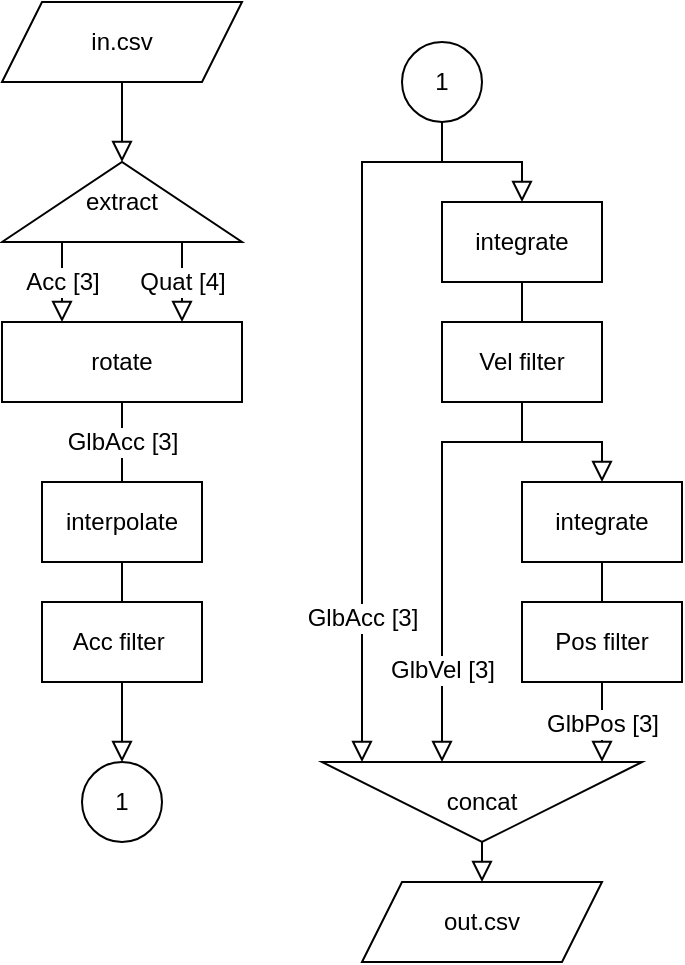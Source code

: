 <mxfile version="17.2.4" type="github">
  <diagram id="C5RBs43oDa-KdzZeNtuy" name="Page-1">
    <mxGraphModel dx="655" dy="483" grid="1" gridSize="10" guides="1" tooltips="1" connect="1" arrows="1" fold="1" page="1" pageScale="1" pageWidth="827" pageHeight="1169" math="0" shadow="0">
      <root>
        <mxCell id="WIyWlLk6GJQsqaUBKTNV-0" />
        <mxCell id="WIyWlLk6GJQsqaUBKTNV-1" parent="WIyWlLk6GJQsqaUBKTNV-0" />
        <mxCell id="WIyWlLk6GJQsqaUBKTNV-2" value="Acc [3]" style="rounded=0;html=1;jettySize=auto;orthogonalLoop=1;fontSize=12;endArrow=block;endFill=0;endSize=8;strokeWidth=1;shadow=0;labelBackgroundColor=default;edgeStyle=orthogonalEdgeStyle;exitX=0;exitY=0.25;exitDx=0;exitDy=0;entryX=0.25;entryY=0;entryDx=0;entryDy=0;" parent="WIyWlLk6GJQsqaUBKTNV-1" source="1ziSc8JjKAgWgZRkjLOo-1" target="TaxYCBOCnqEkSOiOwnqh-9" edge="1">
          <mxGeometry relative="1" as="geometry">
            <mxPoint x="450" y="110" as="sourcePoint" />
            <mxPoint x="280" y="220" as="targetPoint" />
            <Array as="points" />
          </mxGeometry>
        </mxCell>
        <mxCell id="TaxYCBOCnqEkSOiOwnqh-1" value="Quat [4]" style="edgeStyle=orthogonalEdgeStyle;rounded=0;orthogonalLoop=1;jettySize=auto;html=1;exitX=0;exitY=0.75;exitDx=0;exitDy=0;labelBackgroundColor=default;endArrow=block;endFill=0;endSize=8;strokeWidth=1;shadow=0;fontSize=12;entryX=0.75;entryY=0;entryDx=0;entryDy=0;" parent="WIyWlLk6GJQsqaUBKTNV-1" source="1ziSc8JjKAgWgZRkjLOo-1" edge="1" target="TaxYCBOCnqEkSOiOwnqh-9">
          <mxGeometry relative="1" as="geometry">
            <mxPoint x="370" y="240" as="targetPoint" />
            <mxPoint as="offset" />
          </mxGeometry>
        </mxCell>
        <mxCell id="1ziSc8JjKAgWgZRkjLOo-0" value="in.csv" style="shape=parallelogram;perimeter=parallelogramPerimeter;whiteSpace=wrap;html=1;fixedSize=1;fontSize=12;" parent="WIyWlLk6GJQsqaUBKTNV-1" vertex="1">
          <mxGeometry x="280" y="80" width="120" height="40" as="geometry" />
        </mxCell>
        <mxCell id="1ziSc8JjKAgWgZRkjLOo-1" value="extract" style="triangle;whiteSpace=wrap;html=1;rotation=0;horizontal=1;verticalAlign=middle;direction=north;fontSize=12;" parent="WIyWlLk6GJQsqaUBKTNV-1" vertex="1">
          <mxGeometry x="280" y="160" width="120" height="40" as="geometry" />
        </mxCell>
        <mxCell id="TaxYCBOCnqEkSOiOwnqh-7" value="" style="endArrow=block;html=1;rounded=0;shadow=0;labelBackgroundColor=default;fontFamily=Helvetica;fontSize=12;fontColor=default;endSize=8;strokeColor=default;strokeWidth=1;shape=connector;endFill=0;" parent="WIyWlLk6GJQsqaUBKTNV-1" source="1ziSc8JjKAgWgZRkjLOo-0" target="1ziSc8JjKAgWgZRkjLOo-1" edge="1">
          <mxGeometry width="50" height="50" relative="1" as="geometry">
            <mxPoint x="390" y="200" as="sourcePoint" />
            <mxPoint x="440" y="150" as="targetPoint" />
          </mxGeometry>
        </mxCell>
        <mxCell id="TaxYCBOCnqEkSOiOwnqh-9" value="rotate" style="whiteSpace=wrap;html=1;fontFamily=Helvetica;fontSize=12;fontColor=default;" parent="WIyWlLk6GJQsqaUBKTNV-1" vertex="1">
          <mxGeometry x="280" y="240" width="120" height="40" as="geometry" />
        </mxCell>
        <mxCell id="TaxYCBOCnqEkSOiOwnqh-10" value="GlbAcc [3]" style="endArrow=none;html=1;rounded=0;shadow=0;labelBackgroundColor=default;fontFamily=Helvetica;fontSize=12;fontColor=default;endSize=8;strokeColor=default;strokeWidth=1;shape=connector;endFill=0;" parent="WIyWlLk6GJQsqaUBKTNV-1" source="TaxYCBOCnqEkSOiOwnqh-9" target="TaxYCBOCnqEkSOiOwnqh-11" edge="1">
          <mxGeometry width="50" height="50" relative="1" as="geometry">
            <mxPoint x="430" y="310" as="sourcePoint" />
            <mxPoint x="440" y="310" as="targetPoint" />
          </mxGeometry>
        </mxCell>
        <mxCell id="TaxYCBOCnqEkSOiOwnqh-11" value="interpolate" style="rounded=0;whiteSpace=wrap;html=1;fontFamily=Helvetica;fontSize=12;fontColor=default;" parent="WIyWlLk6GJQsqaUBKTNV-1" vertex="1">
          <mxGeometry x="300" y="320" width="80" height="40" as="geometry" />
        </mxCell>
        <mxCell id="xzDUrT5w21DEfDvtfl02-2" value="" style="endArrow=none;html=1;rounded=0;fontSize=12;shadow=0;endSize=8;strokeWidth=1;endFill=0;" edge="1" parent="WIyWlLk6GJQsqaUBKTNV-1" source="TaxYCBOCnqEkSOiOwnqh-11" target="xzDUrT5w21DEfDvtfl02-3">
          <mxGeometry width="50" height="50" relative="1" as="geometry">
            <mxPoint x="380" y="320" as="sourcePoint" />
            <mxPoint x="410" y="370" as="targetPoint" />
          </mxGeometry>
        </mxCell>
        <mxCell id="xzDUrT5w21DEfDvtfl02-32" value="" style="edgeStyle=orthogonalEdgeStyle;rounded=0;orthogonalLoop=1;jettySize=auto;html=1;fontSize=12;endArrow=block;shadow=0;endSize=8;strokeWidth=1;endFill=0;" edge="1" parent="WIyWlLk6GJQsqaUBKTNV-1" source="xzDUrT5w21DEfDvtfl02-3" target="xzDUrT5w21DEfDvtfl02-31">
          <mxGeometry relative="1" as="geometry" />
        </mxCell>
        <mxCell id="xzDUrT5w21DEfDvtfl02-3" value="Acc filter&amp;nbsp;" style="whiteSpace=wrap;html=1;fontSize=12;" vertex="1" parent="WIyWlLk6GJQsqaUBKTNV-1">
          <mxGeometry x="300" y="380" width="80" height="40" as="geometry" />
        </mxCell>
        <mxCell id="xzDUrT5w21DEfDvtfl02-6" value="" style="endArrow=block;html=1;rounded=0;fontSize=12;shadow=0;endSize=8;strokeWidth=1;endFill=0;edgeStyle=orthogonalEdgeStyle;" edge="1" parent="WIyWlLk6GJQsqaUBKTNV-1" source="xzDUrT5w21DEfDvtfl02-33" target="xzDUrT5w21DEfDvtfl02-7">
          <mxGeometry width="50" height="50" relative="1" as="geometry">
            <mxPoint x="500" y="120" as="sourcePoint" />
            <mxPoint x="240" y="400" as="targetPoint" />
            <Array as="points">
              <mxPoint x="500" y="160" />
              <mxPoint x="540" y="160" />
            </Array>
          </mxGeometry>
        </mxCell>
        <mxCell id="xzDUrT5w21DEfDvtfl02-7" value="integrate" style="whiteSpace=wrap;html=1;fontSize=12;" vertex="1" parent="WIyWlLk6GJQsqaUBKTNV-1">
          <mxGeometry x="500" y="180" width="80" height="40" as="geometry" />
        </mxCell>
        <mxCell id="xzDUrT5w21DEfDvtfl02-9" value="" style="endArrow=block;html=1;rounded=0;fontSize=12;shadow=0;endSize=8;strokeWidth=1;endFill=0;edgeStyle=orthogonalEdgeStyle;" edge="1" parent="WIyWlLk6GJQsqaUBKTNV-1" source="xzDUrT5w21DEfDvtfl02-33">
          <mxGeometry width="50" height="50" relative="1" as="geometry">
            <mxPoint x="500" y="160" as="sourcePoint" />
            <mxPoint x="460" y="460" as="targetPoint" />
            <Array as="points">
              <mxPoint x="500" y="160" />
              <mxPoint x="460" y="160" />
            </Array>
          </mxGeometry>
        </mxCell>
        <mxCell id="xzDUrT5w21DEfDvtfl02-23" value="GlbAcc [3]" style="edgeLabel;html=1;align=center;verticalAlign=middle;resizable=0;points=[];fontSize=12;" vertex="1" connectable="0" parent="xzDUrT5w21DEfDvtfl02-9">
          <mxGeometry x="0.806" y="2" relative="1" as="geometry">
            <mxPoint x="-2" y="-37" as="offset" />
          </mxGeometry>
        </mxCell>
        <mxCell id="xzDUrT5w21DEfDvtfl02-10" value="" style="endArrow=none;html=1;rounded=0;fontSize=12;shadow=0;endSize=8;strokeWidth=1;endFill=0;" edge="1" parent="WIyWlLk6GJQsqaUBKTNV-1" target="xzDUrT5w21DEfDvtfl02-11" source="xzDUrT5w21DEfDvtfl02-7">
          <mxGeometry width="50" height="50" relative="1" as="geometry">
            <mxPoint x="540" y="220" as="sourcePoint" />
            <mxPoint x="610" y="230" as="targetPoint" />
          </mxGeometry>
        </mxCell>
        <mxCell id="xzDUrT5w21DEfDvtfl02-11" value="Vel filter" style="whiteSpace=wrap;html=1;fontSize=12;" vertex="1" parent="WIyWlLk6GJQsqaUBKTNV-1">
          <mxGeometry x="500" y="240" width="80" height="40" as="geometry" />
        </mxCell>
        <mxCell id="xzDUrT5w21DEfDvtfl02-12" value="" style="endArrow=block;html=1;rounded=0;fontSize=12;shadow=0;endSize=8;strokeWidth=1;endFill=0;edgeStyle=orthogonalEdgeStyle;" edge="1" parent="WIyWlLk6GJQsqaUBKTNV-1" source="xzDUrT5w21DEfDvtfl02-11" target="xzDUrT5w21DEfDvtfl02-13">
          <mxGeometry width="50" height="50" relative="1" as="geometry">
            <mxPoint x="550" y="230" as="sourcePoint" />
            <mxPoint x="540" y="340" as="targetPoint" />
          </mxGeometry>
        </mxCell>
        <mxCell id="xzDUrT5w21DEfDvtfl02-13" value="integrate" style="whiteSpace=wrap;html=1;fontSize=12;" vertex="1" parent="WIyWlLk6GJQsqaUBKTNV-1">
          <mxGeometry x="540" y="320" width="80" height="40" as="geometry" />
        </mxCell>
        <mxCell id="xzDUrT5w21DEfDvtfl02-14" value="" style="endArrow=block;html=1;rounded=0;fontSize=12;shadow=0;endSize=8;strokeWidth=1;endFill=0;edgeStyle=orthogonalEdgeStyle;" edge="1" parent="WIyWlLk6GJQsqaUBKTNV-1" source="xzDUrT5w21DEfDvtfl02-11">
          <mxGeometry width="50" height="50" relative="1" as="geometry">
            <mxPoint x="540" y="300" as="sourcePoint" />
            <mxPoint x="500" y="460" as="targetPoint" />
            <Array as="points">
              <mxPoint x="540" y="300" />
              <mxPoint x="500" y="300" />
            </Array>
          </mxGeometry>
        </mxCell>
        <mxCell id="xzDUrT5w21DEfDvtfl02-24" value="GlbVel [3]" style="edgeLabel;html=1;align=center;verticalAlign=middle;resizable=0;points=[];fontSize=12;" vertex="1" connectable="0" parent="xzDUrT5w21DEfDvtfl02-14">
          <mxGeometry x="0.386" y="3" relative="1" as="geometry">
            <mxPoint x="-3" y="21" as="offset" />
          </mxGeometry>
        </mxCell>
        <mxCell id="xzDUrT5w21DEfDvtfl02-16" value="" style="endArrow=none;html=1;rounded=0;fontSize=12;shadow=0;endSize=8;strokeWidth=1;endFill=0;" edge="1" parent="WIyWlLk6GJQsqaUBKTNV-1" target="xzDUrT5w21DEfDvtfl02-17" source="xzDUrT5w21DEfDvtfl02-13">
          <mxGeometry width="50" height="50" relative="1" as="geometry">
            <mxPoint x="580" y="360" as="sourcePoint" />
            <mxPoint x="650" y="370" as="targetPoint" />
          </mxGeometry>
        </mxCell>
        <mxCell id="xzDUrT5w21DEfDvtfl02-17" value="Pos filter" style="whiteSpace=wrap;html=1;fontSize=12;" vertex="1" parent="WIyWlLk6GJQsqaUBKTNV-1">
          <mxGeometry x="540" y="380" width="80" height="40" as="geometry" />
        </mxCell>
        <mxCell id="xzDUrT5w21DEfDvtfl02-18" value="" style="endArrow=block;html=1;rounded=0;fontSize=12;shadow=0;endSize=8;strokeWidth=1;endFill=0;snapToPoint=0;" edge="1" parent="WIyWlLk6GJQsqaUBKTNV-1" source="xzDUrT5w21DEfDvtfl02-17">
          <mxGeometry width="50" height="50" relative="1" as="geometry">
            <mxPoint x="590" y="390" as="sourcePoint" />
            <mxPoint x="580" y="460" as="targetPoint" />
          </mxGeometry>
        </mxCell>
        <mxCell id="xzDUrT5w21DEfDvtfl02-25" value="GlbPos [3]" style="edgeLabel;html=1;align=center;verticalAlign=middle;resizable=0;points=[];fontSize=12;" vertex="1" connectable="0" parent="xzDUrT5w21DEfDvtfl02-18">
          <mxGeometry x="-0.033" y="1" relative="1" as="geometry">
            <mxPoint x="-1" y="1" as="offset" />
          </mxGeometry>
        </mxCell>
        <mxCell id="xzDUrT5w21DEfDvtfl02-30" value="" style="rounded=0;orthogonalLoop=1;jettySize=auto;html=1;fontSize=12;endArrow=block;shadow=0;endSize=8;strokeWidth=1;endFill=0;" edge="1" parent="WIyWlLk6GJQsqaUBKTNV-1" source="xzDUrT5w21DEfDvtfl02-26" target="xzDUrT5w21DEfDvtfl02-28">
          <mxGeometry relative="1" as="geometry" />
        </mxCell>
        <mxCell id="xzDUrT5w21DEfDvtfl02-26" value="concat" style="triangle;whiteSpace=wrap;html=1;fontSize=12;direction=south;snapToPoint=1;" vertex="1" parent="WIyWlLk6GJQsqaUBKTNV-1">
          <mxGeometry x="440" y="460" width="160" height="40" as="geometry" />
        </mxCell>
        <mxCell id="xzDUrT5w21DEfDvtfl02-28" value="out.csv" style="shape=parallelogram;perimeter=parallelogramPerimeter;whiteSpace=wrap;html=1;fixedSize=1;fontSize=12;" vertex="1" parent="WIyWlLk6GJQsqaUBKTNV-1">
          <mxGeometry x="460" y="520" width="120" height="40" as="geometry" />
        </mxCell>
        <mxCell id="xzDUrT5w21DEfDvtfl02-31" value="1" style="ellipse;whiteSpace=wrap;html=1;aspect=fixed;fontSize=12;labelBackgroundColor=default;" vertex="1" parent="WIyWlLk6GJQsqaUBKTNV-1">
          <mxGeometry x="320" y="460" width="40" height="40" as="geometry" />
        </mxCell>
        <mxCell id="xzDUrT5w21DEfDvtfl02-33" value="1" style="ellipse;whiteSpace=wrap;html=1;aspect=fixed;fontSize=12;labelBackgroundColor=default;" vertex="1" parent="WIyWlLk6GJQsqaUBKTNV-1">
          <mxGeometry x="480" y="100" width="40" height="40" as="geometry" />
        </mxCell>
      </root>
    </mxGraphModel>
  </diagram>
</mxfile>
